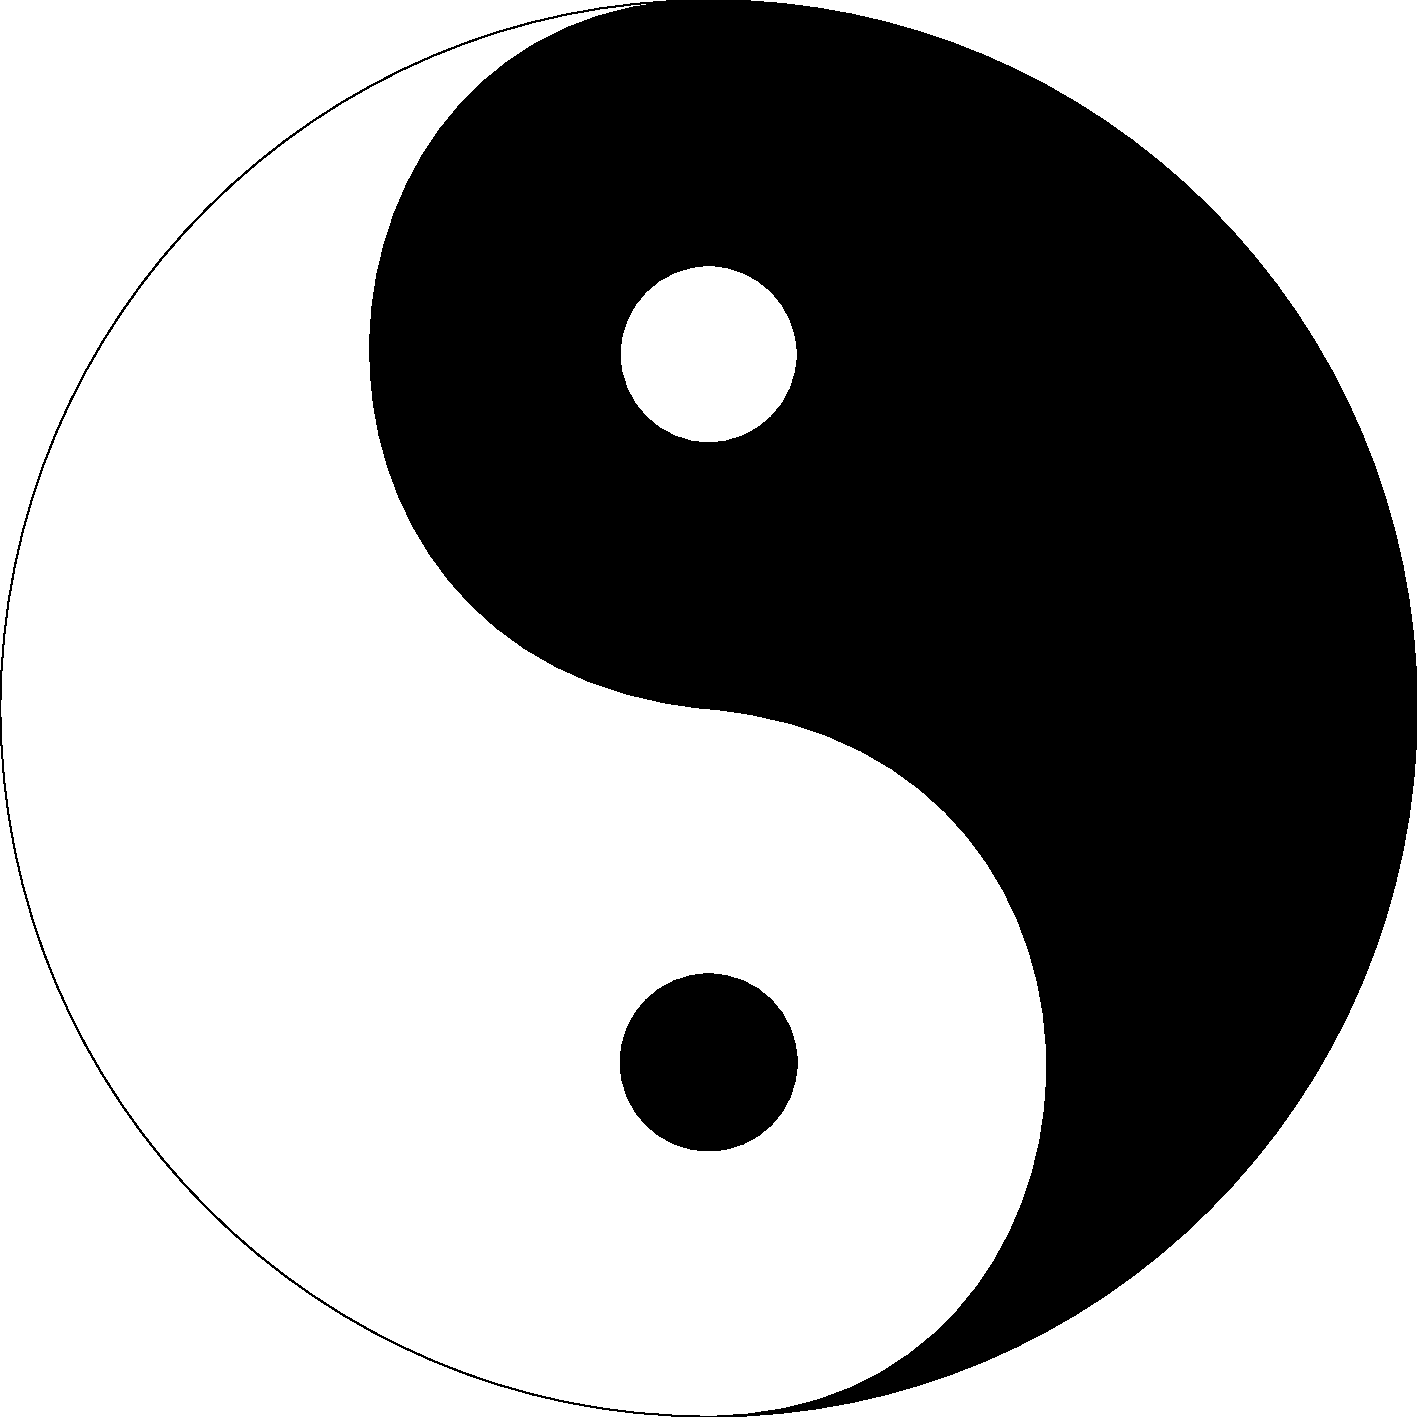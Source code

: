 size(0,25cm);
path center=(0,1){W}..(0,0){dir(-5)}..{W}(0,-1);

path lefthalf = (0,1)..(-1,0)..(0,-1);
draw(lefthalf);

path righthalf = center{E}..{N}(1,0)..{W}cycle;
filldraw(righthalf);

unfill(circle((0,0.5),0.125));
fill(circle((0,-0.5),0.125));
